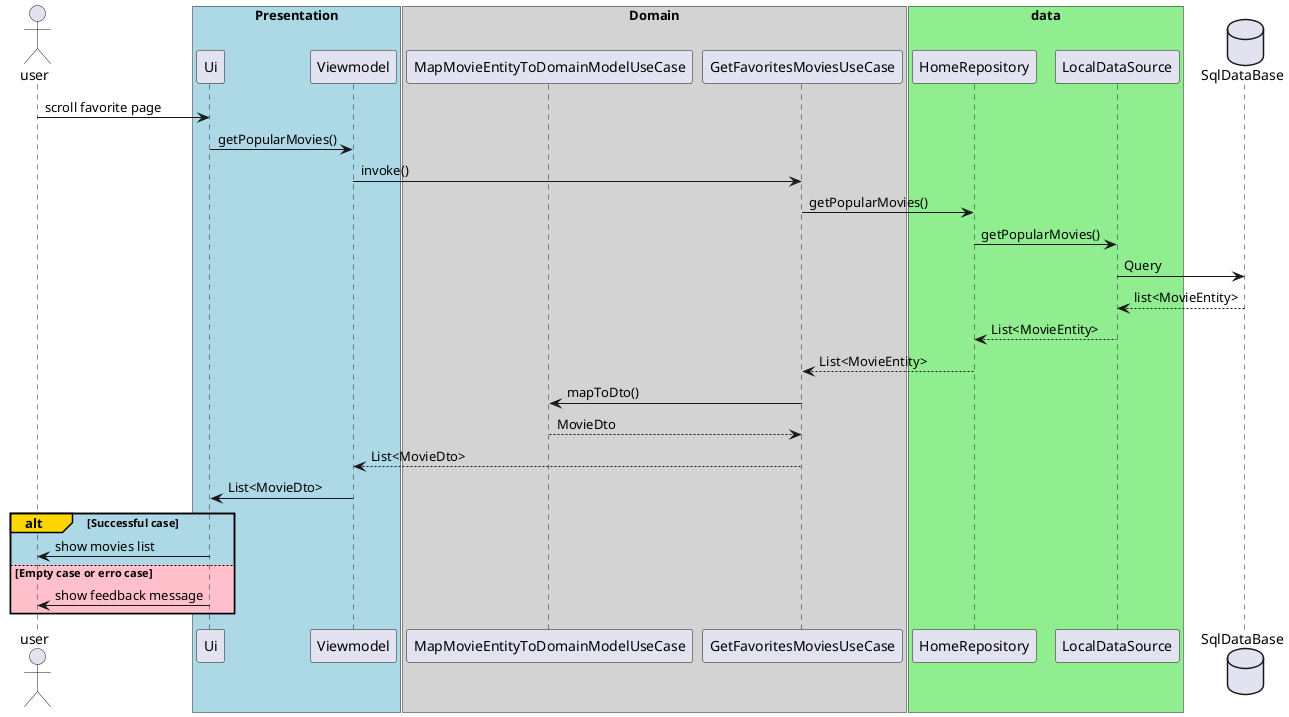 @startuml
'https://plantuml.com/sequence-diagram

actor user

box "Presentation" #LightBlue
participant Ui
participant Viewmodel
end box

box "Domain" #LightGray
participant MapMovieEntityToDomainModelUseCase
participant GetFavoritesMoviesUseCase
end box

box "data" #LightGreen
participant HomeRepository
participant LocalDataSource
end box

database SqlDataBase

user -> Ui: scroll favorite page
Ui -> Viewmodel : getPopularMovies()
Viewmodel -> GetFavoritesMoviesUseCase : invoke()
GetFavoritesMoviesUseCase -> HomeRepository : getPopularMovies()
HomeRepository -> LocalDataSource: getPopularMovies()
LocalDataSource -> SqlDataBase: Query
SqlDataBase --> LocalDataSource: list<MovieEntity>
LocalDataSource --> HomeRepository: List<MovieEntity>
HomeRepository --> GetFavoritesMoviesUseCase: List<MovieEntity>
GetFavoritesMoviesUseCase -> MapMovieEntityToDomainModelUseCase : mapToDto()
MapMovieEntityToDomainModelUseCase --> GetFavoritesMoviesUseCase : MovieDto
GetFavoritesMoviesUseCase --> Viewmodel: List<MovieDto>
Viewmodel -> Ui: List<MovieDto>

alt#Gold #LightBlue Successful case
   Ui -> user : show movies list
else #Pink Empty case or erro case
  Ui -> user : show feedback message
end
@enduml